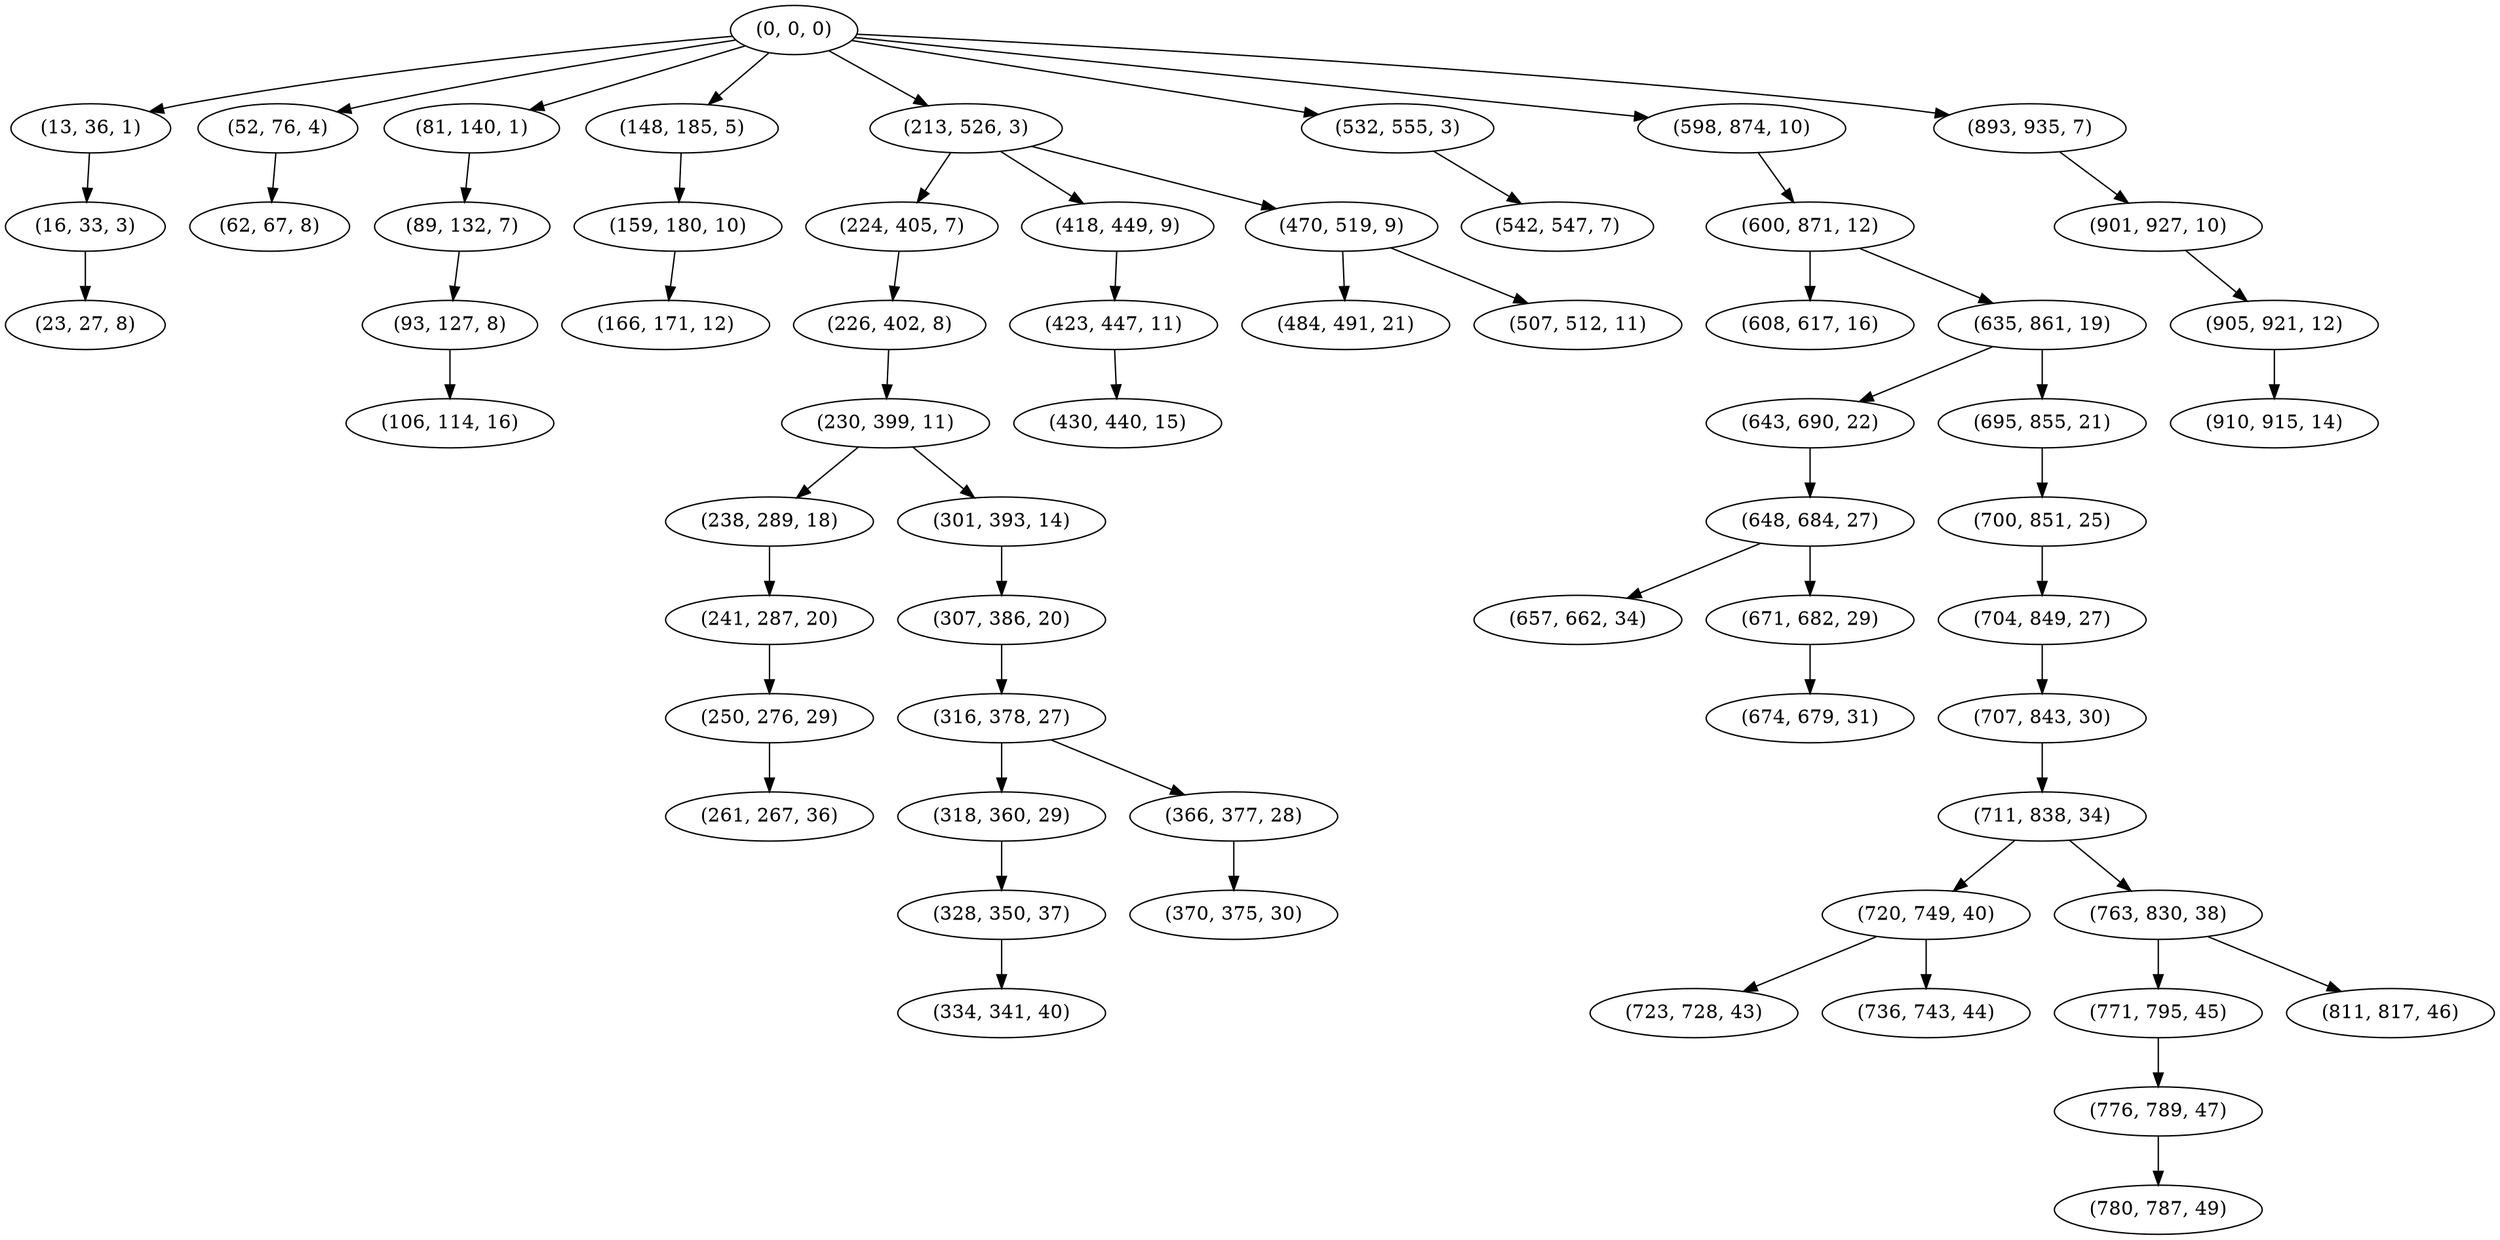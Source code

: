 digraph tree {
    "(0, 0, 0)";
    "(13, 36, 1)";
    "(16, 33, 3)";
    "(23, 27, 8)";
    "(52, 76, 4)";
    "(62, 67, 8)";
    "(81, 140, 1)";
    "(89, 132, 7)";
    "(93, 127, 8)";
    "(106, 114, 16)";
    "(148, 185, 5)";
    "(159, 180, 10)";
    "(166, 171, 12)";
    "(213, 526, 3)";
    "(224, 405, 7)";
    "(226, 402, 8)";
    "(230, 399, 11)";
    "(238, 289, 18)";
    "(241, 287, 20)";
    "(250, 276, 29)";
    "(261, 267, 36)";
    "(301, 393, 14)";
    "(307, 386, 20)";
    "(316, 378, 27)";
    "(318, 360, 29)";
    "(328, 350, 37)";
    "(334, 341, 40)";
    "(366, 377, 28)";
    "(370, 375, 30)";
    "(418, 449, 9)";
    "(423, 447, 11)";
    "(430, 440, 15)";
    "(470, 519, 9)";
    "(484, 491, 21)";
    "(507, 512, 11)";
    "(532, 555, 3)";
    "(542, 547, 7)";
    "(598, 874, 10)";
    "(600, 871, 12)";
    "(608, 617, 16)";
    "(635, 861, 19)";
    "(643, 690, 22)";
    "(648, 684, 27)";
    "(657, 662, 34)";
    "(671, 682, 29)";
    "(674, 679, 31)";
    "(695, 855, 21)";
    "(700, 851, 25)";
    "(704, 849, 27)";
    "(707, 843, 30)";
    "(711, 838, 34)";
    "(720, 749, 40)";
    "(723, 728, 43)";
    "(736, 743, 44)";
    "(763, 830, 38)";
    "(771, 795, 45)";
    "(776, 789, 47)";
    "(780, 787, 49)";
    "(811, 817, 46)";
    "(893, 935, 7)";
    "(901, 927, 10)";
    "(905, 921, 12)";
    "(910, 915, 14)";
    "(0, 0, 0)" -> "(13, 36, 1)";
    "(0, 0, 0)" -> "(52, 76, 4)";
    "(0, 0, 0)" -> "(81, 140, 1)";
    "(0, 0, 0)" -> "(148, 185, 5)";
    "(0, 0, 0)" -> "(213, 526, 3)";
    "(0, 0, 0)" -> "(532, 555, 3)";
    "(0, 0, 0)" -> "(598, 874, 10)";
    "(0, 0, 0)" -> "(893, 935, 7)";
    "(13, 36, 1)" -> "(16, 33, 3)";
    "(16, 33, 3)" -> "(23, 27, 8)";
    "(52, 76, 4)" -> "(62, 67, 8)";
    "(81, 140, 1)" -> "(89, 132, 7)";
    "(89, 132, 7)" -> "(93, 127, 8)";
    "(93, 127, 8)" -> "(106, 114, 16)";
    "(148, 185, 5)" -> "(159, 180, 10)";
    "(159, 180, 10)" -> "(166, 171, 12)";
    "(213, 526, 3)" -> "(224, 405, 7)";
    "(213, 526, 3)" -> "(418, 449, 9)";
    "(213, 526, 3)" -> "(470, 519, 9)";
    "(224, 405, 7)" -> "(226, 402, 8)";
    "(226, 402, 8)" -> "(230, 399, 11)";
    "(230, 399, 11)" -> "(238, 289, 18)";
    "(230, 399, 11)" -> "(301, 393, 14)";
    "(238, 289, 18)" -> "(241, 287, 20)";
    "(241, 287, 20)" -> "(250, 276, 29)";
    "(250, 276, 29)" -> "(261, 267, 36)";
    "(301, 393, 14)" -> "(307, 386, 20)";
    "(307, 386, 20)" -> "(316, 378, 27)";
    "(316, 378, 27)" -> "(318, 360, 29)";
    "(316, 378, 27)" -> "(366, 377, 28)";
    "(318, 360, 29)" -> "(328, 350, 37)";
    "(328, 350, 37)" -> "(334, 341, 40)";
    "(366, 377, 28)" -> "(370, 375, 30)";
    "(418, 449, 9)" -> "(423, 447, 11)";
    "(423, 447, 11)" -> "(430, 440, 15)";
    "(470, 519, 9)" -> "(484, 491, 21)";
    "(470, 519, 9)" -> "(507, 512, 11)";
    "(532, 555, 3)" -> "(542, 547, 7)";
    "(598, 874, 10)" -> "(600, 871, 12)";
    "(600, 871, 12)" -> "(608, 617, 16)";
    "(600, 871, 12)" -> "(635, 861, 19)";
    "(635, 861, 19)" -> "(643, 690, 22)";
    "(635, 861, 19)" -> "(695, 855, 21)";
    "(643, 690, 22)" -> "(648, 684, 27)";
    "(648, 684, 27)" -> "(657, 662, 34)";
    "(648, 684, 27)" -> "(671, 682, 29)";
    "(671, 682, 29)" -> "(674, 679, 31)";
    "(695, 855, 21)" -> "(700, 851, 25)";
    "(700, 851, 25)" -> "(704, 849, 27)";
    "(704, 849, 27)" -> "(707, 843, 30)";
    "(707, 843, 30)" -> "(711, 838, 34)";
    "(711, 838, 34)" -> "(720, 749, 40)";
    "(711, 838, 34)" -> "(763, 830, 38)";
    "(720, 749, 40)" -> "(723, 728, 43)";
    "(720, 749, 40)" -> "(736, 743, 44)";
    "(763, 830, 38)" -> "(771, 795, 45)";
    "(763, 830, 38)" -> "(811, 817, 46)";
    "(771, 795, 45)" -> "(776, 789, 47)";
    "(776, 789, 47)" -> "(780, 787, 49)";
    "(893, 935, 7)" -> "(901, 927, 10)";
    "(901, 927, 10)" -> "(905, 921, 12)";
    "(905, 921, 12)" -> "(910, 915, 14)";
}
